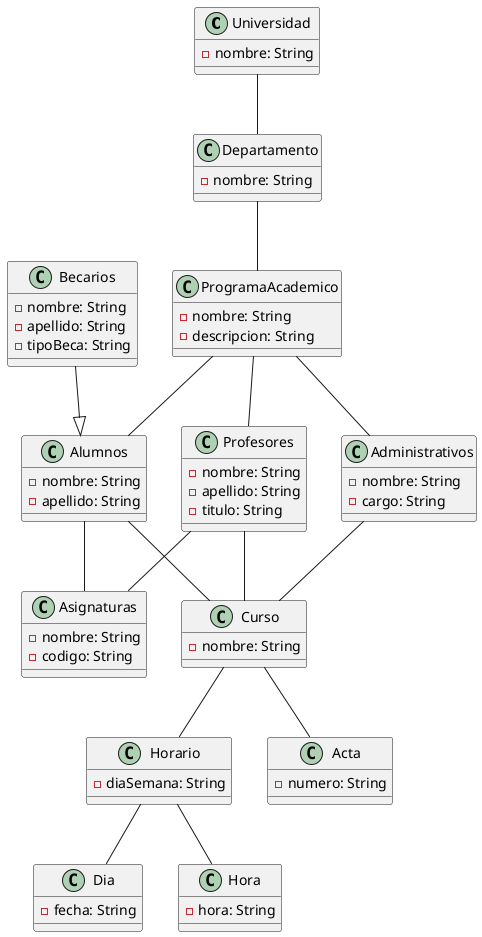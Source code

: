 @startuml Uneatlantico
class Universidad {
  -nombre: String
}

class Departamento {
  -nombre: String
}

class ProgramaAcademico {
  -nombre: String
  -descripcion: String
}

class Alumnos {
  -nombre: String
  -apellido: String
}

class Profesores {
  -nombre: String
  -apellido: String
  -titulo: String
}

class Administrativos {
  -nombre: String
  -cargo: String
}

class Becarios {
  -nombre: String
  -apellido: String
  -tipoBeca: String
}

class Curso {
  -nombre: String
}

class Asignaturas {
  -nombre: String
  -codigo: String
}

class Horario {
  -diaSemana: String
}

class Acta {
  -numero: String
}

class Dia {
  -fecha: String
}

class Hora {
  -hora: String
}

Universidad -- Departamento
Departamento -- ProgramaAcademico
ProgramaAcademico -- Alumnos
ProgramaAcademico -- Profesores
ProgramaAcademico -- Administrativos
Alumnos -- Curso
Profesores -- Curso
Administrativos -- Curso
Alumnos -- Asignaturas
Profesores -- Asignaturas
Curso -- Horario
Curso -- Acta
Horario -- Dia
Horario -- Hora
Becarios --|> Alumnos
@enduml
